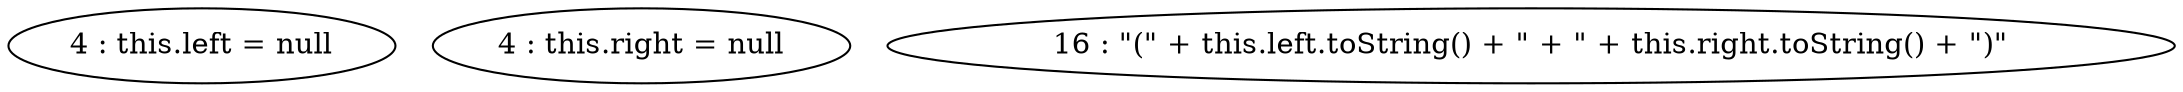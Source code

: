 digraph G {
"4 : this.left = null"
"4 : this.right = null"
"16 : \"(\" + this.left.toString() + \" + \" + this.right.toString() + \")\""
}